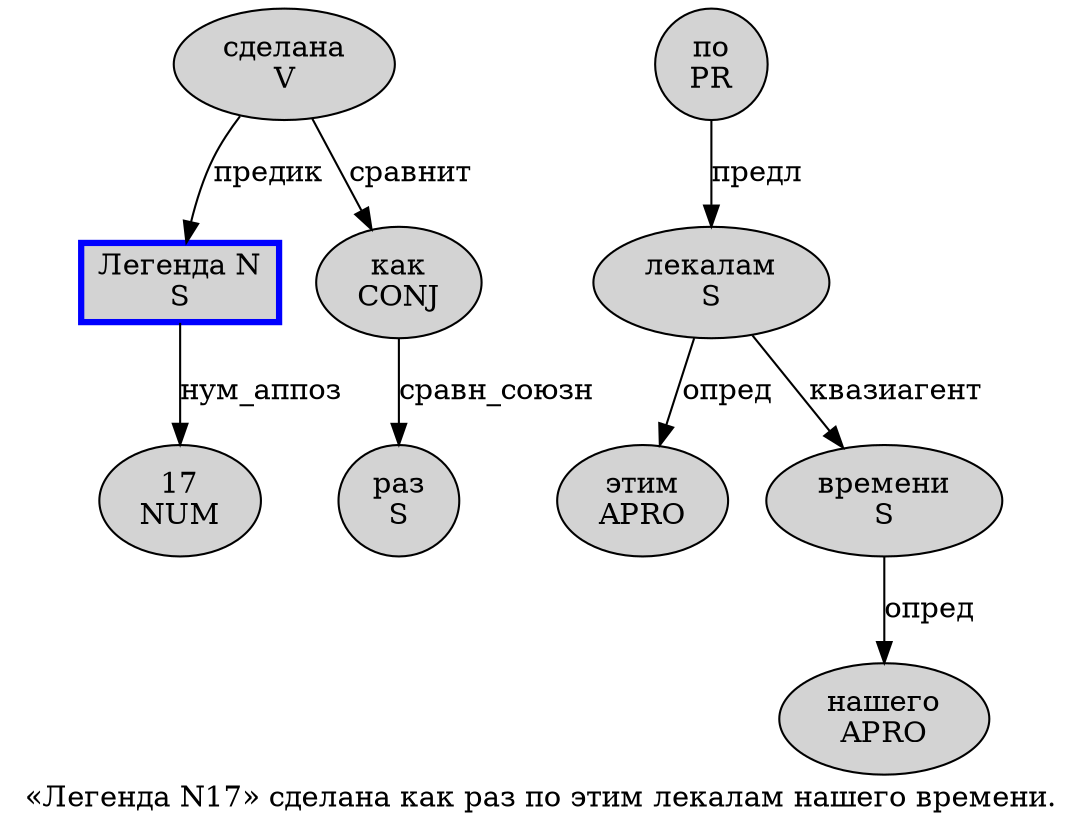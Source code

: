 digraph SENTENCE_3653 {
	graph [label="«Легенда N17» сделана как раз по этим лекалам нашего времени."]
	node [style=filled]
		1 [label="Легенда N
S" color=blue fillcolor=lightgray penwidth=3 shape=box]
		2 [label="17
NUM" color="" fillcolor=lightgray penwidth=1 shape=ellipse]
		4 [label="сделана
V" color="" fillcolor=lightgray penwidth=1 shape=ellipse]
		5 [label="как
CONJ" color="" fillcolor=lightgray penwidth=1 shape=ellipse]
		6 [label="раз
S" color="" fillcolor=lightgray penwidth=1 shape=ellipse]
		7 [label="по
PR" color="" fillcolor=lightgray penwidth=1 shape=ellipse]
		8 [label="этим
APRO" color="" fillcolor=lightgray penwidth=1 shape=ellipse]
		9 [label="лекалам
S" color="" fillcolor=lightgray penwidth=1 shape=ellipse]
		10 [label="нашего
APRO" color="" fillcolor=lightgray penwidth=1 shape=ellipse]
		11 [label="времени
S" color="" fillcolor=lightgray penwidth=1 shape=ellipse]
			5 -> 6 [label="сравн_союзн"]
			7 -> 9 [label="предл"]
			9 -> 8 [label="опред"]
			9 -> 11 [label="квазиагент"]
			4 -> 1 [label="предик"]
			4 -> 5 [label="сравнит"]
			11 -> 10 [label="опред"]
			1 -> 2 [label="нум_аппоз"]
}
